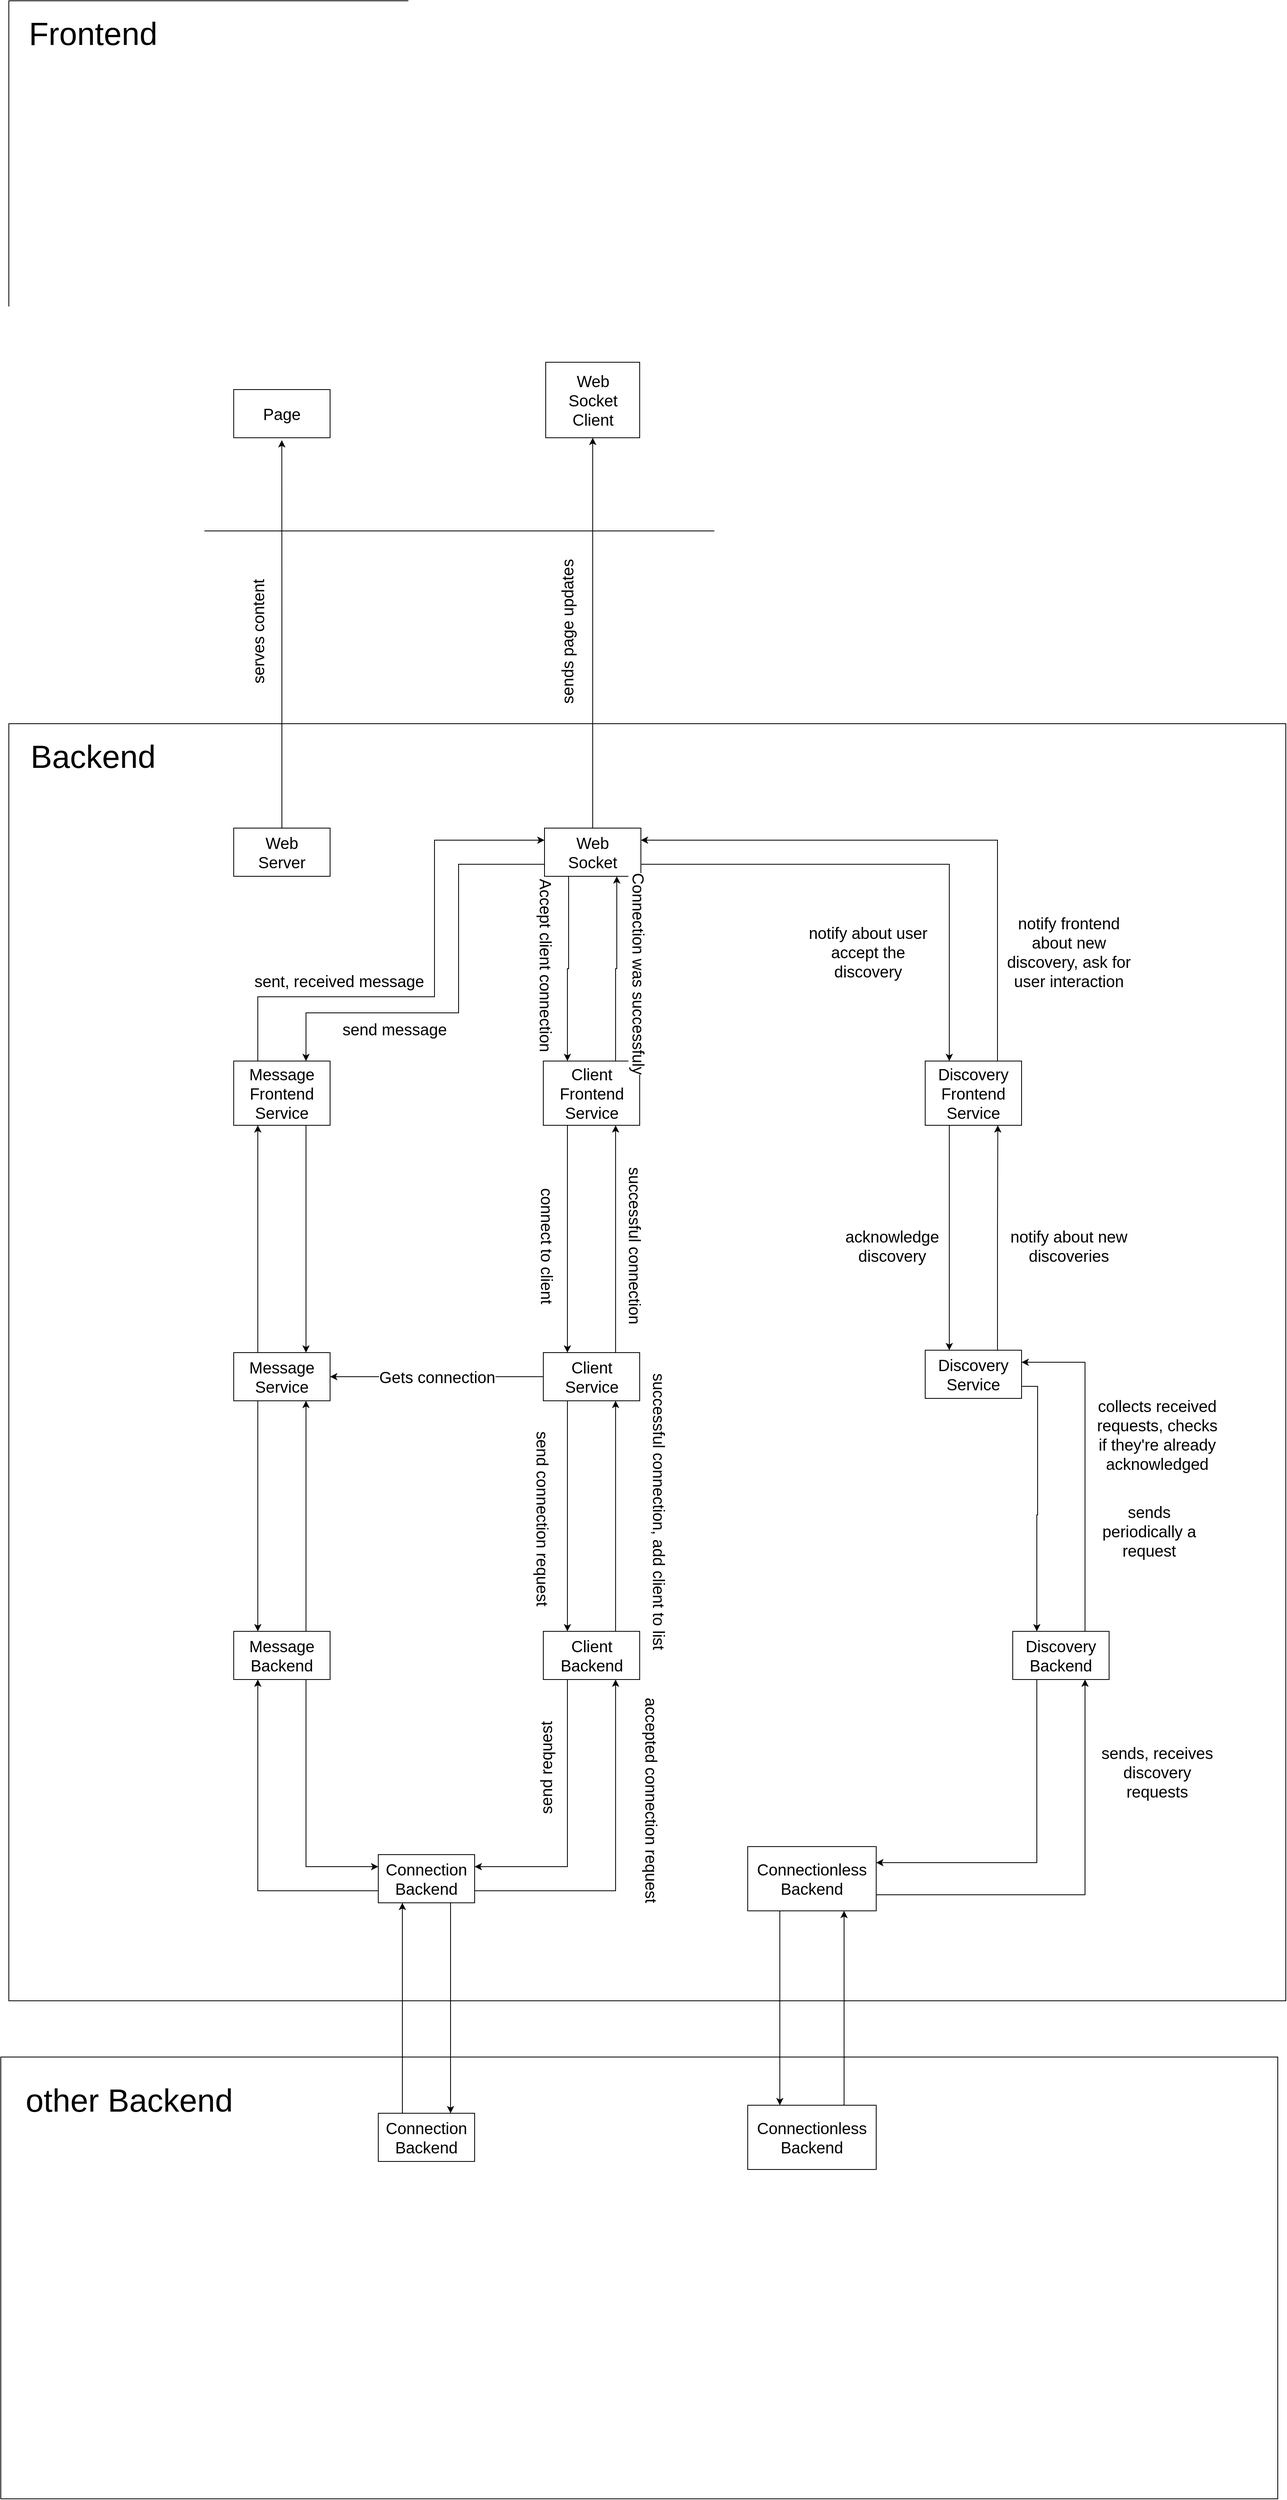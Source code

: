 <mxfile version="18.0.2" type="github"><diagram id="-ZiAhv7mTQPM7pJRJ4Jw" name="Page-1"><mxGraphModel dx="1734" dy="996" grid="1" gridSize="10" guides="1" tooltips="1" connect="1" arrows="1" fold="1" page="1" pageScale="1" pageWidth="827" pageHeight="1169" math="0" shadow="0"><root><mxCell id="0"/><mxCell id="1" parent="0"/><mxCell id="x62t906wpHaDUqLpdZB6-3" value="" style="rounded=0;whiteSpace=wrap;html=1;" vertex="1" parent="1"><mxGeometry x="40" y="40" width="1070" height="660" as="geometry"/></mxCell><mxCell id="x62t906wpHaDUqLpdZB6-4" value="" style="rounded=0;whiteSpace=wrap;html=1;" vertex="1" parent="1"><mxGeometry x="40" y="940" width="1590" height="1590" as="geometry"/></mxCell><mxCell id="x62t906wpHaDUqLpdZB6-6" value="Frontend" style="text;html=1;strokeColor=none;fillColor=none;align=center;verticalAlign=middle;whiteSpace=wrap;rounded=0;fontSize=40;horizontal=1;" vertex="1" parent="1"><mxGeometry x="40" y="40" width="210" height="80" as="geometry"/></mxCell><mxCell id="x62t906wpHaDUqLpdZB6-7" value="Backend" style="text;html=1;strokeColor=none;fillColor=none;align=center;verticalAlign=middle;whiteSpace=wrap;rounded=0;fontSize=40;horizontal=1;" vertex="1" parent="1"><mxGeometry x="40" y="940" width="210" height="80" as="geometry"/></mxCell><mxCell id="x62t906wpHaDUqLpdZB6-12" value="" style="group" vertex="1" connectable="0" parent="1"><mxGeometry x="320" y="1070" width="120" height="60" as="geometry"/></mxCell><mxCell id="x62t906wpHaDUqLpdZB6-9" value="" style="rounded=0;whiteSpace=wrap;html=1;fontSize=40;" vertex="1" parent="x62t906wpHaDUqLpdZB6-12"><mxGeometry width="120" height="60" as="geometry"/></mxCell><mxCell id="x62t906wpHaDUqLpdZB6-10" value="Web Server" style="text;html=1;strokeColor=none;fillColor=none;align=center;verticalAlign=middle;whiteSpace=wrap;rounded=0;fontSize=20;" vertex="1" parent="x62t906wpHaDUqLpdZB6-12"><mxGeometry x="30" y="15" width="60" height="30" as="geometry"/></mxCell><mxCell id="x62t906wpHaDUqLpdZB6-14" value="" style="group" vertex="1" connectable="0" parent="1"><mxGeometry x="707" y="1070" width="120" height="60" as="geometry"/></mxCell><mxCell id="x62t906wpHaDUqLpdZB6-15" value="" style="rounded=0;whiteSpace=wrap;html=1;fontSize=40;" vertex="1" parent="x62t906wpHaDUqLpdZB6-14"><mxGeometry width="120" height="60" as="geometry"/></mxCell><mxCell id="x62t906wpHaDUqLpdZB6-16" value="Web&lt;br&gt;Socket" style="text;html=1;strokeColor=none;fillColor=none;align=center;verticalAlign=middle;whiteSpace=wrap;rounded=0;fontSize=20;" vertex="1" parent="x62t906wpHaDUqLpdZB6-14"><mxGeometry x="30" y="15" width="60" height="30" as="geometry"/></mxCell><mxCell id="x62t906wpHaDUqLpdZB6-22" value="" style="group" vertex="1" connectable="0" parent="1"><mxGeometry x="320" y="524" width="120" height="60" as="geometry"/></mxCell><mxCell id="x62t906wpHaDUqLpdZB6-23" value="" style="rounded=0;whiteSpace=wrap;html=1;fontSize=40;" vertex="1" parent="x62t906wpHaDUqLpdZB6-22"><mxGeometry width="120" height="60" as="geometry"/></mxCell><mxCell id="x62t906wpHaDUqLpdZB6-24" value="Page" style="text;html=1;strokeColor=none;fillColor=none;align=center;verticalAlign=middle;whiteSpace=wrap;rounded=0;fontSize=20;" vertex="1" parent="x62t906wpHaDUqLpdZB6-22"><mxGeometry x="30" y="15" width="60" height="30" as="geometry"/></mxCell><mxCell id="x62t906wpHaDUqLpdZB6-25" style="edgeStyle=orthogonalEdgeStyle;rounded=0;orthogonalLoop=1;jettySize=auto;html=1;exitX=0.5;exitY=0;exitDx=0;exitDy=0;entryX=0.499;entryY=1.05;entryDx=0;entryDy=0;fontSize=20;entryPerimeter=0;" edge="1" parent="1" source="x62t906wpHaDUqLpdZB6-9" target="x62t906wpHaDUqLpdZB6-23"><mxGeometry relative="1" as="geometry"/></mxCell><mxCell id="x62t906wpHaDUqLpdZB6-26" value="" style="group" vertex="1" connectable="0" parent="1"><mxGeometry x="708.5" y="490" width="117" height="94" as="geometry"/></mxCell><mxCell id="x62t906wpHaDUqLpdZB6-27" value="" style="rounded=0;whiteSpace=wrap;html=1;fontSize=40;" vertex="1" parent="x62t906wpHaDUqLpdZB6-26"><mxGeometry width="117" height="94" as="geometry"/></mxCell><mxCell id="x62t906wpHaDUqLpdZB6-28" value="Web&lt;br&gt;Socket&lt;br&gt;Client" style="text;html=1;strokeColor=none;fillColor=none;align=center;verticalAlign=middle;whiteSpace=wrap;rounded=0;fontSize=20;" vertex="1" parent="x62t906wpHaDUqLpdZB6-26"><mxGeometry x="29.25" y="23.5" width="58.5" height="47" as="geometry"/></mxCell><mxCell id="x62t906wpHaDUqLpdZB6-29" style="edgeStyle=orthogonalEdgeStyle;rounded=0;orthogonalLoop=1;jettySize=auto;html=1;entryX=0.5;entryY=1;entryDx=0;entryDy=0;fontSize=20;" edge="1" parent="1" source="x62t906wpHaDUqLpdZB6-15" target="x62t906wpHaDUqLpdZB6-27"><mxGeometry relative="1" as="geometry"/></mxCell><mxCell id="x62t906wpHaDUqLpdZB6-30" value="serves content" style="text;html=1;strokeColor=none;fillColor=none;align=center;verticalAlign=middle;whiteSpace=wrap;rounded=0;fontSize=20;rotation=-90;" vertex="1" parent="1"><mxGeometry x="270" y="810" width="160" height="30" as="geometry"/></mxCell><mxCell id="x62t906wpHaDUqLpdZB6-31" value="sends page updates" style="text;html=1;strokeColor=none;fillColor=none;align=center;verticalAlign=middle;whiteSpace=wrap;rounded=0;fontSize=20;rotation=-90;" vertex="1" parent="1"><mxGeometry x="630" y="810" width="210" height="30" as="geometry"/></mxCell><mxCell id="x62t906wpHaDUqLpdZB6-36" value="" style="group" vertex="1" connectable="0" parent="1"><mxGeometry x="30" y="2600" width="1590" height="550" as="geometry"/></mxCell><mxCell id="x62t906wpHaDUqLpdZB6-5" value="" style="rounded=0;whiteSpace=wrap;html=1;" vertex="1" parent="x62t906wpHaDUqLpdZB6-36"><mxGeometry width="1590" height="550" as="geometry"/></mxCell><mxCell id="x62t906wpHaDUqLpdZB6-8" value="other Backend" style="text;html=1;strokeColor=none;fillColor=none;align=center;verticalAlign=middle;whiteSpace=wrap;rounded=0;fontSize=40;horizontal=1;" vertex="1" parent="x62t906wpHaDUqLpdZB6-36"><mxGeometry width="320" height="106.452" as="geometry"/></mxCell><mxCell id="x62t906wpHaDUqLpdZB6-128" value="Connectionless&lt;br&gt;Backend" style="rounded=0;whiteSpace=wrap;html=1;fontSize=20;" vertex="1" parent="x62t906wpHaDUqLpdZB6-36"><mxGeometry x="930" y="60" width="160" height="80" as="geometry"/></mxCell><mxCell id="x62t906wpHaDUqLpdZB6-131" value="Connection&lt;br&gt;Backend" style="rounded=0;whiteSpace=wrap;html=1;fontSize=20;" vertex="1" parent="x62t906wpHaDUqLpdZB6-36"><mxGeometry x="470" y="70" width="120" height="60" as="geometry"/></mxCell><mxCell id="x62t906wpHaDUqLpdZB6-37" value="" style="group" vertex="1" connectable="0" parent="1"><mxGeometry x="1290" y="2070" width="120" height="60" as="geometry"/></mxCell><mxCell id="x62t906wpHaDUqLpdZB6-38" value="" style="rounded=0;whiteSpace=wrap;html=1;fontSize=40;" vertex="1" parent="x62t906wpHaDUqLpdZB6-37"><mxGeometry width="120" height="60" as="geometry"/></mxCell><mxCell id="x62t906wpHaDUqLpdZB6-39" value="Discovery Backend" style="text;html=1;strokeColor=none;fillColor=none;align=center;verticalAlign=middle;whiteSpace=wrap;rounded=0;fontSize=20;" vertex="1" parent="x62t906wpHaDUqLpdZB6-37"><mxGeometry x="30" y="15" width="60" height="30" as="geometry"/></mxCell><mxCell id="x62t906wpHaDUqLpdZB6-60" value="" style="group" vertex="1" connectable="0" parent="1"><mxGeometry x="1181" y="1720" width="120" height="60" as="geometry"/></mxCell><mxCell id="x62t906wpHaDUqLpdZB6-61" value="" style="rounded=0;whiteSpace=wrap;html=1;fontSize=40;" vertex="1" parent="x62t906wpHaDUqLpdZB6-60"><mxGeometry width="120" height="60" as="geometry"/></mxCell><mxCell id="x62t906wpHaDUqLpdZB6-62" value="Discovery&lt;br&gt;Service" style="text;html=1;strokeColor=none;fillColor=none;align=center;verticalAlign=middle;whiteSpace=wrap;rounded=0;fontSize=20;" vertex="1" parent="x62t906wpHaDUqLpdZB6-60"><mxGeometry x="30" y="15" width="60" height="30" as="geometry"/></mxCell><mxCell id="x62t906wpHaDUqLpdZB6-83" value="collects received requests, checks if they're already acknowledged" style="text;html=1;strokeColor=none;fillColor=none;align=center;verticalAlign=middle;whiteSpace=wrap;rounded=0;fontSize=20;rotation=0;" vertex="1" parent="1"><mxGeometry x="1390" y="1770" width="160" height="110" as="geometry"/></mxCell><mxCell id="x62t906wpHaDUqLpdZB6-84" value="sends periodically a request" style="text;html=1;strokeColor=none;fillColor=none;align=center;verticalAlign=middle;whiteSpace=wrap;rounded=0;fontSize=20;rotation=0;" vertex="1" parent="1"><mxGeometry x="1380" y="1890" width="160" height="110" as="geometry"/></mxCell><mxCell id="x62t906wpHaDUqLpdZB6-86" value="" style="group" vertex="1" connectable="0" parent="1"><mxGeometry x="1181" y="1360" width="120" height="80" as="geometry"/></mxCell><mxCell id="x62t906wpHaDUqLpdZB6-87" value="" style="rounded=0;whiteSpace=wrap;html=1;fontSize=40;" vertex="1" parent="x62t906wpHaDUqLpdZB6-86"><mxGeometry width="120" height="80" as="geometry"/></mxCell><mxCell id="x62t906wpHaDUqLpdZB6-88" value="Discovery Frontend&lt;br&gt;Service" style="text;html=1;strokeColor=none;fillColor=none;align=center;verticalAlign=middle;whiteSpace=wrap;rounded=0;fontSize=20;" vertex="1" parent="x62t906wpHaDUqLpdZB6-86"><mxGeometry x="30" y="20" width="60" height="40" as="geometry"/></mxCell><mxCell id="x62t906wpHaDUqLpdZB6-92" value="notify about new discoveries" style="text;html=1;strokeColor=none;fillColor=none;align=center;verticalAlign=middle;whiteSpace=wrap;rounded=0;fontSize=20;rotation=0;" vertex="1" parent="1"><mxGeometry x="1280" y="1535" width="160" height="110" as="geometry"/></mxCell><mxCell id="x62t906wpHaDUqLpdZB6-94" value="notify frontend about new discovery, ask for user interaction" style="text;html=1;strokeColor=none;fillColor=none;align=center;verticalAlign=middle;whiteSpace=wrap;rounded=0;fontSize=20;rotation=0;" vertex="1" parent="1"><mxGeometry x="1280" y="1169" width="160" height="110" as="geometry"/></mxCell><mxCell id="x62t906wpHaDUqLpdZB6-96" style="edgeStyle=orthogonalEdgeStyle;rounded=0;orthogonalLoop=1;jettySize=auto;html=1;exitX=0.75;exitY=0;exitDx=0;exitDy=0;entryX=1;entryY=0.25;entryDx=0;entryDy=0;fontSize=20;" edge="1" parent="1" source="x62t906wpHaDUqLpdZB6-87" target="x62t906wpHaDUqLpdZB6-15"><mxGeometry relative="1" as="geometry"/></mxCell><mxCell id="x62t906wpHaDUqLpdZB6-97" style="edgeStyle=orthogonalEdgeStyle;rounded=0;orthogonalLoop=1;jettySize=auto;html=1;exitX=1;exitY=0.75;exitDx=0;exitDy=0;entryX=0.25;entryY=0;entryDx=0;entryDy=0;fontSize=20;" edge="1" parent="1" source="x62t906wpHaDUqLpdZB6-15" target="x62t906wpHaDUqLpdZB6-87"><mxGeometry relative="1" as="geometry"/></mxCell><mxCell id="x62t906wpHaDUqLpdZB6-98" value="notify about user accept the discovery" style="text;html=1;strokeColor=none;fillColor=none;align=center;verticalAlign=middle;whiteSpace=wrap;rounded=0;fontSize=20;rotation=0;" vertex="1" parent="1"><mxGeometry x="1030" y="1169" width="160" height="110" as="geometry"/></mxCell><mxCell id="x62t906wpHaDUqLpdZB6-100" style="edgeStyle=orthogonalEdgeStyle;rounded=0;orthogonalLoop=1;jettySize=auto;html=1;exitX=0.75;exitY=0;exitDx=0;exitDy=0;fontSize=20;" edge="1" parent="1" source="x62t906wpHaDUqLpdZB6-61"><mxGeometry relative="1" as="geometry"><mxPoint x="1271.391" y="1440" as="targetPoint"/></mxGeometry></mxCell><mxCell id="x62t906wpHaDUqLpdZB6-101" style="edgeStyle=orthogonalEdgeStyle;rounded=0;orthogonalLoop=1;jettySize=auto;html=1;exitX=0.25;exitY=1;exitDx=0;exitDy=0;entryX=0.25;entryY=0;entryDx=0;entryDy=0;fontSize=20;" edge="1" parent="1" source="x62t906wpHaDUqLpdZB6-87" target="x62t906wpHaDUqLpdZB6-61"><mxGeometry relative="1" as="geometry"/></mxCell><mxCell id="x62t906wpHaDUqLpdZB6-102" value="acknowledge discovery" style="text;html=1;strokeColor=none;fillColor=none;align=center;verticalAlign=middle;whiteSpace=wrap;rounded=0;fontSize=20;rotation=0;" vertex="1" parent="1"><mxGeometry x="1060" y="1535" width="160" height="110" as="geometry"/></mxCell><mxCell id="x62t906wpHaDUqLpdZB6-104" style="edgeStyle=orthogonalEdgeStyle;rounded=0;orthogonalLoop=1;jettySize=auto;html=1;exitX=1;exitY=0.75;exitDx=0;exitDy=0;entryX=0.75;entryY=1;entryDx=0;entryDy=0;fontSize=20;" edge="1" parent="1" source="x62t906wpHaDUqLpdZB6-127" target="x62t906wpHaDUqLpdZB6-38"><mxGeometry relative="1" as="geometry"/></mxCell><mxCell id="x62t906wpHaDUqLpdZB6-105" style="edgeStyle=orthogonalEdgeStyle;rounded=0;orthogonalLoop=1;jettySize=auto;html=1;exitX=0.25;exitY=1;exitDx=0;exitDy=0;entryX=1;entryY=0.25;entryDx=0;entryDy=0;fontSize=20;" edge="1" parent="1" source="x62t906wpHaDUqLpdZB6-38" target="x62t906wpHaDUqLpdZB6-127"><mxGeometry relative="1" as="geometry"/></mxCell><mxCell id="x62t906wpHaDUqLpdZB6-106" value="sends, receives&lt;br&gt;discovery requests" style="text;html=1;strokeColor=none;fillColor=none;align=center;verticalAlign=middle;whiteSpace=wrap;rounded=0;fontSize=20;rotation=0;" vertex="1" parent="1"><mxGeometry x="1390" y="2190" width="160" height="110" as="geometry"/></mxCell><mxCell id="x62t906wpHaDUqLpdZB6-107" style="edgeStyle=orthogonalEdgeStyle;rounded=0;orthogonalLoop=1;jettySize=auto;html=1;exitX=0.75;exitY=0;exitDx=0;exitDy=0;entryX=1;entryY=0.25;entryDx=0;entryDy=0;fontSize=20;" edge="1" parent="1" source="x62t906wpHaDUqLpdZB6-38" target="x62t906wpHaDUqLpdZB6-61"><mxGeometry relative="1" as="geometry"/></mxCell><mxCell id="x62t906wpHaDUqLpdZB6-108" style="edgeStyle=orthogonalEdgeStyle;rounded=0;orthogonalLoop=1;jettySize=auto;html=1;exitX=1;exitY=0.75;exitDx=0;exitDy=0;entryX=0.25;entryY=0;entryDx=0;entryDy=0;fontSize=20;" edge="1" parent="1" source="x62t906wpHaDUqLpdZB6-61" target="x62t906wpHaDUqLpdZB6-38"><mxGeometry relative="1" as="geometry"/></mxCell><mxCell id="x62t906wpHaDUqLpdZB6-110" value="" style="group" vertex="1" connectable="0" parent="1"><mxGeometry x="705.5" y="1360" width="120" height="80" as="geometry"/></mxCell><mxCell id="x62t906wpHaDUqLpdZB6-111" value="" style="rounded=0;whiteSpace=wrap;html=1;fontSize=40;" vertex="1" parent="x62t906wpHaDUqLpdZB6-110"><mxGeometry width="120" height="80" as="geometry"/></mxCell><mxCell id="x62t906wpHaDUqLpdZB6-112" value="Client Frontend&lt;br&gt;Service" style="text;html=1;strokeColor=none;fillColor=none;align=center;verticalAlign=middle;whiteSpace=wrap;rounded=0;fontSize=20;" vertex="1" parent="x62t906wpHaDUqLpdZB6-110"><mxGeometry x="30" y="20" width="60" height="40" as="geometry"/></mxCell><mxCell id="x62t906wpHaDUqLpdZB6-113" value="" style="group;fontStyle=1" vertex="1" connectable="0" parent="1"><mxGeometry x="320" y="1360" width="120" height="80" as="geometry"/></mxCell><mxCell id="x62t906wpHaDUqLpdZB6-114" value="" style="rounded=0;whiteSpace=wrap;html=1;fontSize=40;" vertex="1" parent="x62t906wpHaDUqLpdZB6-113"><mxGeometry width="120" height="80" as="geometry"/></mxCell><mxCell id="x62t906wpHaDUqLpdZB6-115" value="Message&lt;br&gt;Frontend&lt;br&gt;Service" style="text;html=1;strokeColor=none;fillColor=none;align=center;verticalAlign=middle;whiteSpace=wrap;rounded=0;fontSize=20;" vertex="1" parent="x62t906wpHaDUqLpdZB6-113"><mxGeometry x="30" y="20" width="60" height="40" as="geometry"/></mxCell><mxCell id="x62t906wpHaDUqLpdZB6-116" value="" style="group" vertex="1" connectable="0" parent="1"><mxGeometry x="705.5" y="1723" width="120" height="60" as="geometry"/></mxCell><mxCell id="x62t906wpHaDUqLpdZB6-117" value="" style="rounded=0;whiteSpace=wrap;html=1;fontSize=40;" vertex="1" parent="x62t906wpHaDUqLpdZB6-116"><mxGeometry width="120" height="60" as="geometry"/></mxCell><mxCell id="x62t906wpHaDUqLpdZB6-118" value="Client&lt;br&gt;Service" style="text;html=1;strokeColor=none;fillColor=none;align=center;verticalAlign=middle;whiteSpace=wrap;rounded=0;fontSize=20;" vertex="1" parent="x62t906wpHaDUqLpdZB6-116"><mxGeometry x="30" y="15" width="60" height="30" as="geometry"/></mxCell><mxCell id="x62t906wpHaDUqLpdZB6-123" value="" style="group" vertex="1" connectable="0" parent="1"><mxGeometry x="320" y="1723" width="120" height="60" as="geometry"/></mxCell><mxCell id="x62t906wpHaDUqLpdZB6-124" value="" style="rounded=0;whiteSpace=wrap;html=1;fontSize=40;" vertex="1" parent="x62t906wpHaDUqLpdZB6-123"><mxGeometry width="120" height="60" as="geometry"/></mxCell><mxCell id="x62t906wpHaDUqLpdZB6-125" value="Message&lt;br&gt;Service" style="text;html=1;strokeColor=none;fillColor=none;align=center;verticalAlign=middle;whiteSpace=wrap;rounded=0;fontSize=20;" vertex="1" parent="x62t906wpHaDUqLpdZB6-123"><mxGeometry x="30" y="15" width="60" height="30" as="geometry"/></mxCell><mxCell id="x62t906wpHaDUqLpdZB6-132" style="edgeStyle=orthogonalEdgeStyle;rounded=0;orthogonalLoop=1;jettySize=auto;html=1;exitX=0.75;exitY=1;exitDx=0;exitDy=0;entryX=0.75;entryY=0;entryDx=0;entryDy=0;fontSize=20;" edge="1" parent="1" source="x62t906wpHaDUqLpdZB6-126" target="x62t906wpHaDUqLpdZB6-131"><mxGeometry relative="1" as="geometry"/></mxCell><mxCell id="x62t906wpHaDUqLpdZB6-141" style="edgeStyle=orthogonalEdgeStyle;rounded=0;orthogonalLoop=1;jettySize=auto;html=1;exitX=0;exitY=0.75;exitDx=0;exitDy=0;entryX=0.25;entryY=1;entryDx=0;entryDy=0;fontSize=20;" edge="1" parent="1" source="x62t906wpHaDUqLpdZB6-126" target="x62t906wpHaDUqLpdZB6-137"><mxGeometry relative="1" as="geometry"/></mxCell><mxCell id="x62t906wpHaDUqLpdZB6-143" style="edgeStyle=orthogonalEdgeStyle;rounded=0;orthogonalLoop=1;jettySize=auto;html=1;exitX=1;exitY=0.75;exitDx=0;exitDy=0;entryX=0.75;entryY=1;entryDx=0;entryDy=0;fontSize=20;" edge="1" parent="1" source="x62t906wpHaDUqLpdZB6-126" target="x62t906wpHaDUqLpdZB6-138"><mxGeometry relative="1" as="geometry"/></mxCell><mxCell id="x62t906wpHaDUqLpdZB6-170" value="accepted connection request" style="edgeLabel;html=1;align=center;verticalAlign=middle;resizable=0;points=[];fontSize=20;rotation=90;" vertex="1" connectable="0" parent="x62t906wpHaDUqLpdZB6-143"><mxGeometry x="0.11" y="1" relative="1" as="geometry"><mxPoint x="46" y="-45" as="offset"/></mxGeometry></mxCell><mxCell id="x62t906wpHaDUqLpdZB6-126" value="Connection&lt;br&gt;Backend" style="rounded=0;whiteSpace=wrap;html=1;fontSize=20;" vertex="1" parent="1"><mxGeometry x="500" y="2348" width="120" height="60" as="geometry"/></mxCell><mxCell id="x62t906wpHaDUqLpdZB6-130" style="edgeStyle=orthogonalEdgeStyle;rounded=0;orthogonalLoop=1;jettySize=auto;html=1;exitX=0.25;exitY=1;exitDx=0;exitDy=0;entryX=0.25;entryY=0;entryDx=0;entryDy=0;fontSize=20;" edge="1" parent="1" source="x62t906wpHaDUqLpdZB6-127" target="x62t906wpHaDUqLpdZB6-128"><mxGeometry relative="1" as="geometry"/></mxCell><mxCell id="x62t906wpHaDUqLpdZB6-127" value="Connectionless&lt;br&gt;Backend" style="rounded=0;whiteSpace=wrap;html=1;fontSize=20;" vertex="1" parent="1"><mxGeometry x="960" y="2338" width="160" height="80" as="geometry"/></mxCell><mxCell id="x62t906wpHaDUqLpdZB6-129" style="edgeStyle=orthogonalEdgeStyle;rounded=0;orthogonalLoop=1;jettySize=auto;html=1;exitX=0.75;exitY=0;exitDx=0;exitDy=0;entryX=0.75;entryY=1;entryDx=0;entryDy=0;fontSize=20;" edge="1" parent="1" source="x62t906wpHaDUqLpdZB6-128" target="x62t906wpHaDUqLpdZB6-127"><mxGeometry relative="1" as="geometry"/></mxCell><mxCell id="x62t906wpHaDUqLpdZB6-133" style="edgeStyle=orthogonalEdgeStyle;rounded=0;orthogonalLoop=1;jettySize=auto;html=1;exitX=0.25;exitY=0;exitDx=0;exitDy=0;entryX=0.25;entryY=1;entryDx=0;entryDy=0;fontSize=20;" edge="1" parent="1" source="x62t906wpHaDUqLpdZB6-131" target="x62t906wpHaDUqLpdZB6-126"><mxGeometry relative="1" as="geometry"/></mxCell><mxCell id="x62t906wpHaDUqLpdZB6-139" style="edgeStyle=orthogonalEdgeStyle;rounded=0;orthogonalLoop=1;jettySize=auto;html=1;exitX=0.75;exitY=1;exitDx=0;exitDy=0;entryX=0;entryY=0.25;entryDx=0;entryDy=0;fontSize=20;" edge="1" parent="1" source="x62t906wpHaDUqLpdZB6-137" target="x62t906wpHaDUqLpdZB6-126"><mxGeometry relative="1" as="geometry"/></mxCell><mxCell id="x62t906wpHaDUqLpdZB6-146" style="edgeStyle=orthogonalEdgeStyle;rounded=0;orthogonalLoop=1;jettySize=auto;html=1;exitX=0.75;exitY=0;exitDx=0;exitDy=0;entryX=0.75;entryY=1;entryDx=0;entryDy=0;fontSize=20;" edge="1" parent="1" source="x62t906wpHaDUqLpdZB6-137" target="x62t906wpHaDUqLpdZB6-124"><mxGeometry relative="1" as="geometry"/></mxCell><mxCell id="x62t906wpHaDUqLpdZB6-137" value="Message&lt;br&gt;Backend" style="rounded=0;whiteSpace=wrap;html=1;fontSize=20;" vertex="1" parent="1"><mxGeometry x="320" y="2070" width="120" height="60" as="geometry"/></mxCell><mxCell id="x62t906wpHaDUqLpdZB6-142" style="edgeStyle=orthogonalEdgeStyle;rounded=0;orthogonalLoop=1;jettySize=auto;html=1;exitX=0.25;exitY=1;exitDx=0;exitDy=0;entryX=1;entryY=0.25;entryDx=0;entryDy=0;fontSize=20;" edge="1" parent="1" source="x62t906wpHaDUqLpdZB6-138" target="x62t906wpHaDUqLpdZB6-126"><mxGeometry relative="1" as="geometry"/></mxCell><mxCell id="x62t906wpHaDUqLpdZB6-171" value="send request" style="edgeLabel;html=1;align=center;verticalAlign=middle;resizable=0;points=[];fontSize=20;rotation=-90;" vertex="1" connectable="0" parent="x62t906wpHaDUqLpdZB6-142"><mxGeometry x="-0.532" y="2" relative="1" as="geometry"><mxPoint x="-29" y="29" as="offset"/></mxGeometry></mxCell><mxCell id="x62t906wpHaDUqLpdZB6-144" style="edgeStyle=orthogonalEdgeStyle;rounded=0;orthogonalLoop=1;jettySize=auto;html=1;exitX=0.75;exitY=0;exitDx=0;exitDy=0;entryX=0.75;entryY=1;entryDx=0;entryDy=0;fontSize=20;" edge="1" parent="1" source="x62t906wpHaDUqLpdZB6-138" target="x62t906wpHaDUqLpdZB6-117"><mxGeometry relative="1" as="geometry"/></mxCell><mxCell id="x62t906wpHaDUqLpdZB6-168" value="successful connection, add client to list" style="edgeLabel;html=1;align=center;verticalAlign=middle;resizable=0;points=[];fontSize=20;rotation=90;" vertex="1" connectable="0" parent="x62t906wpHaDUqLpdZB6-144"><mxGeometry x="0.244" y="-2" relative="1" as="geometry"><mxPoint x="53" y="29" as="offset"/></mxGeometry></mxCell><mxCell id="x62t906wpHaDUqLpdZB6-138" value="Client&lt;br&gt;Backend" style="rounded=0;whiteSpace=wrap;html=1;fontSize=20;" vertex="1" parent="1"><mxGeometry x="705.5" y="2070" width="120" height="60" as="geometry"/></mxCell><mxCell id="x62t906wpHaDUqLpdZB6-149" style="edgeStyle=orthogonalEdgeStyle;rounded=0;orthogonalLoop=1;jettySize=auto;html=1;exitX=0.75;exitY=0;exitDx=0;exitDy=0;entryX=0.75;entryY=1;entryDx=0;entryDy=0;fontSize=20;" edge="1" parent="1" source="x62t906wpHaDUqLpdZB6-117" target="x62t906wpHaDUqLpdZB6-111"><mxGeometry relative="1" as="geometry"/></mxCell><mxCell id="x62t906wpHaDUqLpdZB6-167" value="successful connection" style="edgeLabel;html=1;align=center;verticalAlign=middle;resizable=0;points=[];fontSize=20;rotation=90;" vertex="1" connectable="0" parent="x62t906wpHaDUqLpdZB6-149"><mxGeometry x="-0.185" y="-2" relative="1" as="geometry"><mxPoint x="23" y="-18" as="offset"/></mxGeometry></mxCell><mxCell id="x62t906wpHaDUqLpdZB6-151" style="edgeStyle=orthogonalEdgeStyle;rounded=0;orthogonalLoop=1;jettySize=auto;html=1;exitX=0.25;exitY=1;exitDx=0;exitDy=0;entryX=0.25;entryY=0;entryDx=0;entryDy=0;fontSize=20;" edge="1" parent="1" source="x62t906wpHaDUqLpdZB6-111" target="x62t906wpHaDUqLpdZB6-117"><mxGeometry relative="1" as="geometry"/></mxCell><mxCell id="x62t906wpHaDUqLpdZB6-166" value="connect to client" style="edgeLabel;html=1;align=center;verticalAlign=middle;resizable=0;points=[];fontSize=20;rotation=90;" vertex="1" connectable="0" parent="x62t906wpHaDUqLpdZB6-151"><mxGeometry x="0.088" y="-2" relative="1" as="geometry"><mxPoint x="-23" y="-4" as="offset"/></mxGeometry></mxCell><mxCell id="x62t906wpHaDUqLpdZB6-152" style="edgeStyle=orthogonalEdgeStyle;rounded=0;orthogonalLoop=1;jettySize=auto;html=1;exitX=0.75;exitY=1;exitDx=0;exitDy=0;entryX=0.75;entryY=0;entryDx=0;entryDy=0;fontSize=20;" edge="1" parent="1" source="x62t906wpHaDUqLpdZB6-114" target="x62t906wpHaDUqLpdZB6-124"><mxGeometry relative="1" as="geometry"/></mxCell><mxCell id="x62t906wpHaDUqLpdZB6-153" style="edgeStyle=orthogonalEdgeStyle;rounded=0;orthogonalLoop=1;jettySize=auto;html=1;exitX=0.25;exitY=0;exitDx=0;exitDy=0;entryX=0.25;entryY=1;entryDx=0;entryDy=0;fontSize=20;" edge="1" parent="1" source="x62t906wpHaDUqLpdZB6-124" target="x62t906wpHaDUqLpdZB6-114"><mxGeometry relative="1" as="geometry"/></mxCell><mxCell id="x62t906wpHaDUqLpdZB6-154" style="edgeStyle=orthogonalEdgeStyle;rounded=0;orthogonalLoop=1;jettySize=auto;html=1;exitX=0.25;exitY=1;exitDx=0;exitDy=0;entryX=0.25;entryY=0;entryDx=0;entryDy=0;fontSize=20;" edge="1" parent="1" source="x62t906wpHaDUqLpdZB6-124" target="x62t906wpHaDUqLpdZB6-137"><mxGeometry relative="1" as="geometry"/></mxCell><mxCell id="x62t906wpHaDUqLpdZB6-155" style="edgeStyle=orthogonalEdgeStyle;rounded=0;orthogonalLoop=1;jettySize=auto;html=1;exitX=0.25;exitY=1;exitDx=0;exitDy=0;entryX=0.25;entryY=0;entryDx=0;entryDy=0;fontSize=20;" edge="1" parent="1" source="x62t906wpHaDUqLpdZB6-117" target="x62t906wpHaDUqLpdZB6-138"><mxGeometry relative="1" as="geometry"/></mxCell><mxCell id="x62t906wpHaDUqLpdZB6-169" value="send connection request" style="edgeLabel;html=1;align=center;verticalAlign=middle;resizable=0;points=[];fontSize=20;rotation=90;" vertex="1" connectable="0" parent="x62t906wpHaDUqLpdZB6-155"><mxGeometry x="0.287" y="-5" relative="1" as="geometry"><mxPoint x="-25" y="-38" as="offset"/></mxGeometry></mxCell><mxCell id="x62t906wpHaDUqLpdZB6-156" style="edgeStyle=orthogonalEdgeStyle;rounded=0;orthogonalLoop=1;jettySize=auto;html=1;exitX=0.75;exitY=0;exitDx=0;exitDy=0;entryX=0.75;entryY=1;entryDx=0;entryDy=0;fontSize=20;" edge="1" parent="1" source="x62t906wpHaDUqLpdZB6-111" target="x62t906wpHaDUqLpdZB6-15"><mxGeometry relative="1" as="geometry"/></mxCell><mxCell id="x62t906wpHaDUqLpdZB6-165" value="Connection was successfuly" style="edgeLabel;html=1;align=center;verticalAlign=middle;resizable=0;points=[];fontSize=20;rotation=90;" vertex="1" connectable="0" parent="x62t906wpHaDUqLpdZB6-156"><mxGeometry x="0.177" y="1" relative="1" as="geometry"><mxPoint x="29" y="25" as="offset"/></mxGeometry></mxCell><mxCell id="x62t906wpHaDUqLpdZB6-158" style="edgeStyle=orthogonalEdgeStyle;rounded=0;orthogonalLoop=1;jettySize=auto;html=1;exitX=0.25;exitY=1;exitDx=0;exitDy=0;entryX=0.25;entryY=0;entryDx=0;entryDy=0;fontSize=20;" edge="1" parent="1" source="x62t906wpHaDUqLpdZB6-15" target="x62t906wpHaDUqLpdZB6-111"><mxGeometry relative="1" as="geometry"/></mxCell><mxCell id="x62t906wpHaDUqLpdZB6-164" value="Accept client connection" style="edgeLabel;html=1;align=center;verticalAlign=middle;resizable=0;points=[];fontSize=20;rotation=90;" vertex="1" connectable="0" parent="x62t906wpHaDUqLpdZB6-158"><mxGeometry x="-0.274" y="1" relative="1" as="geometry"><mxPoint x="-29" y="26" as="offset"/></mxGeometry></mxCell><mxCell id="x62t906wpHaDUqLpdZB6-160" style="edgeStyle=orthogonalEdgeStyle;rounded=0;orthogonalLoop=1;jettySize=auto;html=1;exitX=0;exitY=0.75;exitDx=0;exitDy=0;entryX=0.75;entryY=0;entryDx=0;entryDy=0;fontSize=20;" edge="1" parent="1" source="x62t906wpHaDUqLpdZB6-15" target="x62t906wpHaDUqLpdZB6-114"><mxGeometry relative="1" as="geometry"><Array as="points"><mxPoint x="600" y="1115"/><mxPoint x="600" y="1300"/><mxPoint x="410" y="1300"/></Array></mxGeometry></mxCell><mxCell id="x62t906wpHaDUqLpdZB6-172" value="send message" style="edgeLabel;html=1;align=center;verticalAlign=middle;resizable=0;points=[];fontSize=20;rotation=0;" vertex="1" connectable="0" parent="x62t906wpHaDUqLpdZB6-160"><mxGeometry x="-0.226" y="1" relative="1" as="geometry"><mxPoint x="-81" y="102" as="offset"/></mxGeometry></mxCell><mxCell id="x62t906wpHaDUqLpdZB6-161" style="edgeStyle=orthogonalEdgeStyle;rounded=0;orthogonalLoop=1;jettySize=auto;html=1;exitX=0.25;exitY=0;exitDx=0;exitDy=0;entryX=0;entryY=0.25;entryDx=0;entryDy=0;fontSize=20;" edge="1" parent="1" source="x62t906wpHaDUqLpdZB6-114" target="x62t906wpHaDUqLpdZB6-15"><mxGeometry relative="1" as="geometry"><Array as="points"><mxPoint x="350" y="1280"/><mxPoint x="570" y="1280"/><mxPoint x="570" y="1085"/></Array></mxGeometry></mxCell><mxCell id="x62t906wpHaDUqLpdZB6-174" value="sent, received message" style="edgeLabel;html=1;align=center;verticalAlign=middle;resizable=0;points=[];fontSize=20;" vertex="1" connectable="0" parent="x62t906wpHaDUqLpdZB6-161"><mxGeometry x="-0.249" y="-3" relative="1" as="geometry"><mxPoint x="-57" y="-23" as="offset"/></mxGeometry></mxCell><mxCell id="x62t906wpHaDUqLpdZB6-162" style="edgeStyle=orthogonalEdgeStyle;rounded=0;orthogonalLoop=1;jettySize=auto;html=1;exitX=0;exitY=0.5;exitDx=0;exitDy=0;entryX=1;entryY=0.5;entryDx=0;entryDy=0;fontSize=20;" edge="1" parent="1" source="x62t906wpHaDUqLpdZB6-117" target="x62t906wpHaDUqLpdZB6-124"><mxGeometry relative="1" as="geometry"/></mxCell><mxCell id="x62t906wpHaDUqLpdZB6-163" value="Gets connection" style="edgeLabel;html=1;align=center;verticalAlign=middle;resizable=0;points=[];fontSize=20;" vertex="1" connectable="0" parent="x62t906wpHaDUqLpdZB6-162"><mxGeometry relative="1" as="geometry"><mxPoint as="offset"/></mxGeometry></mxCell></root></mxGraphModel></diagram></mxfile>
